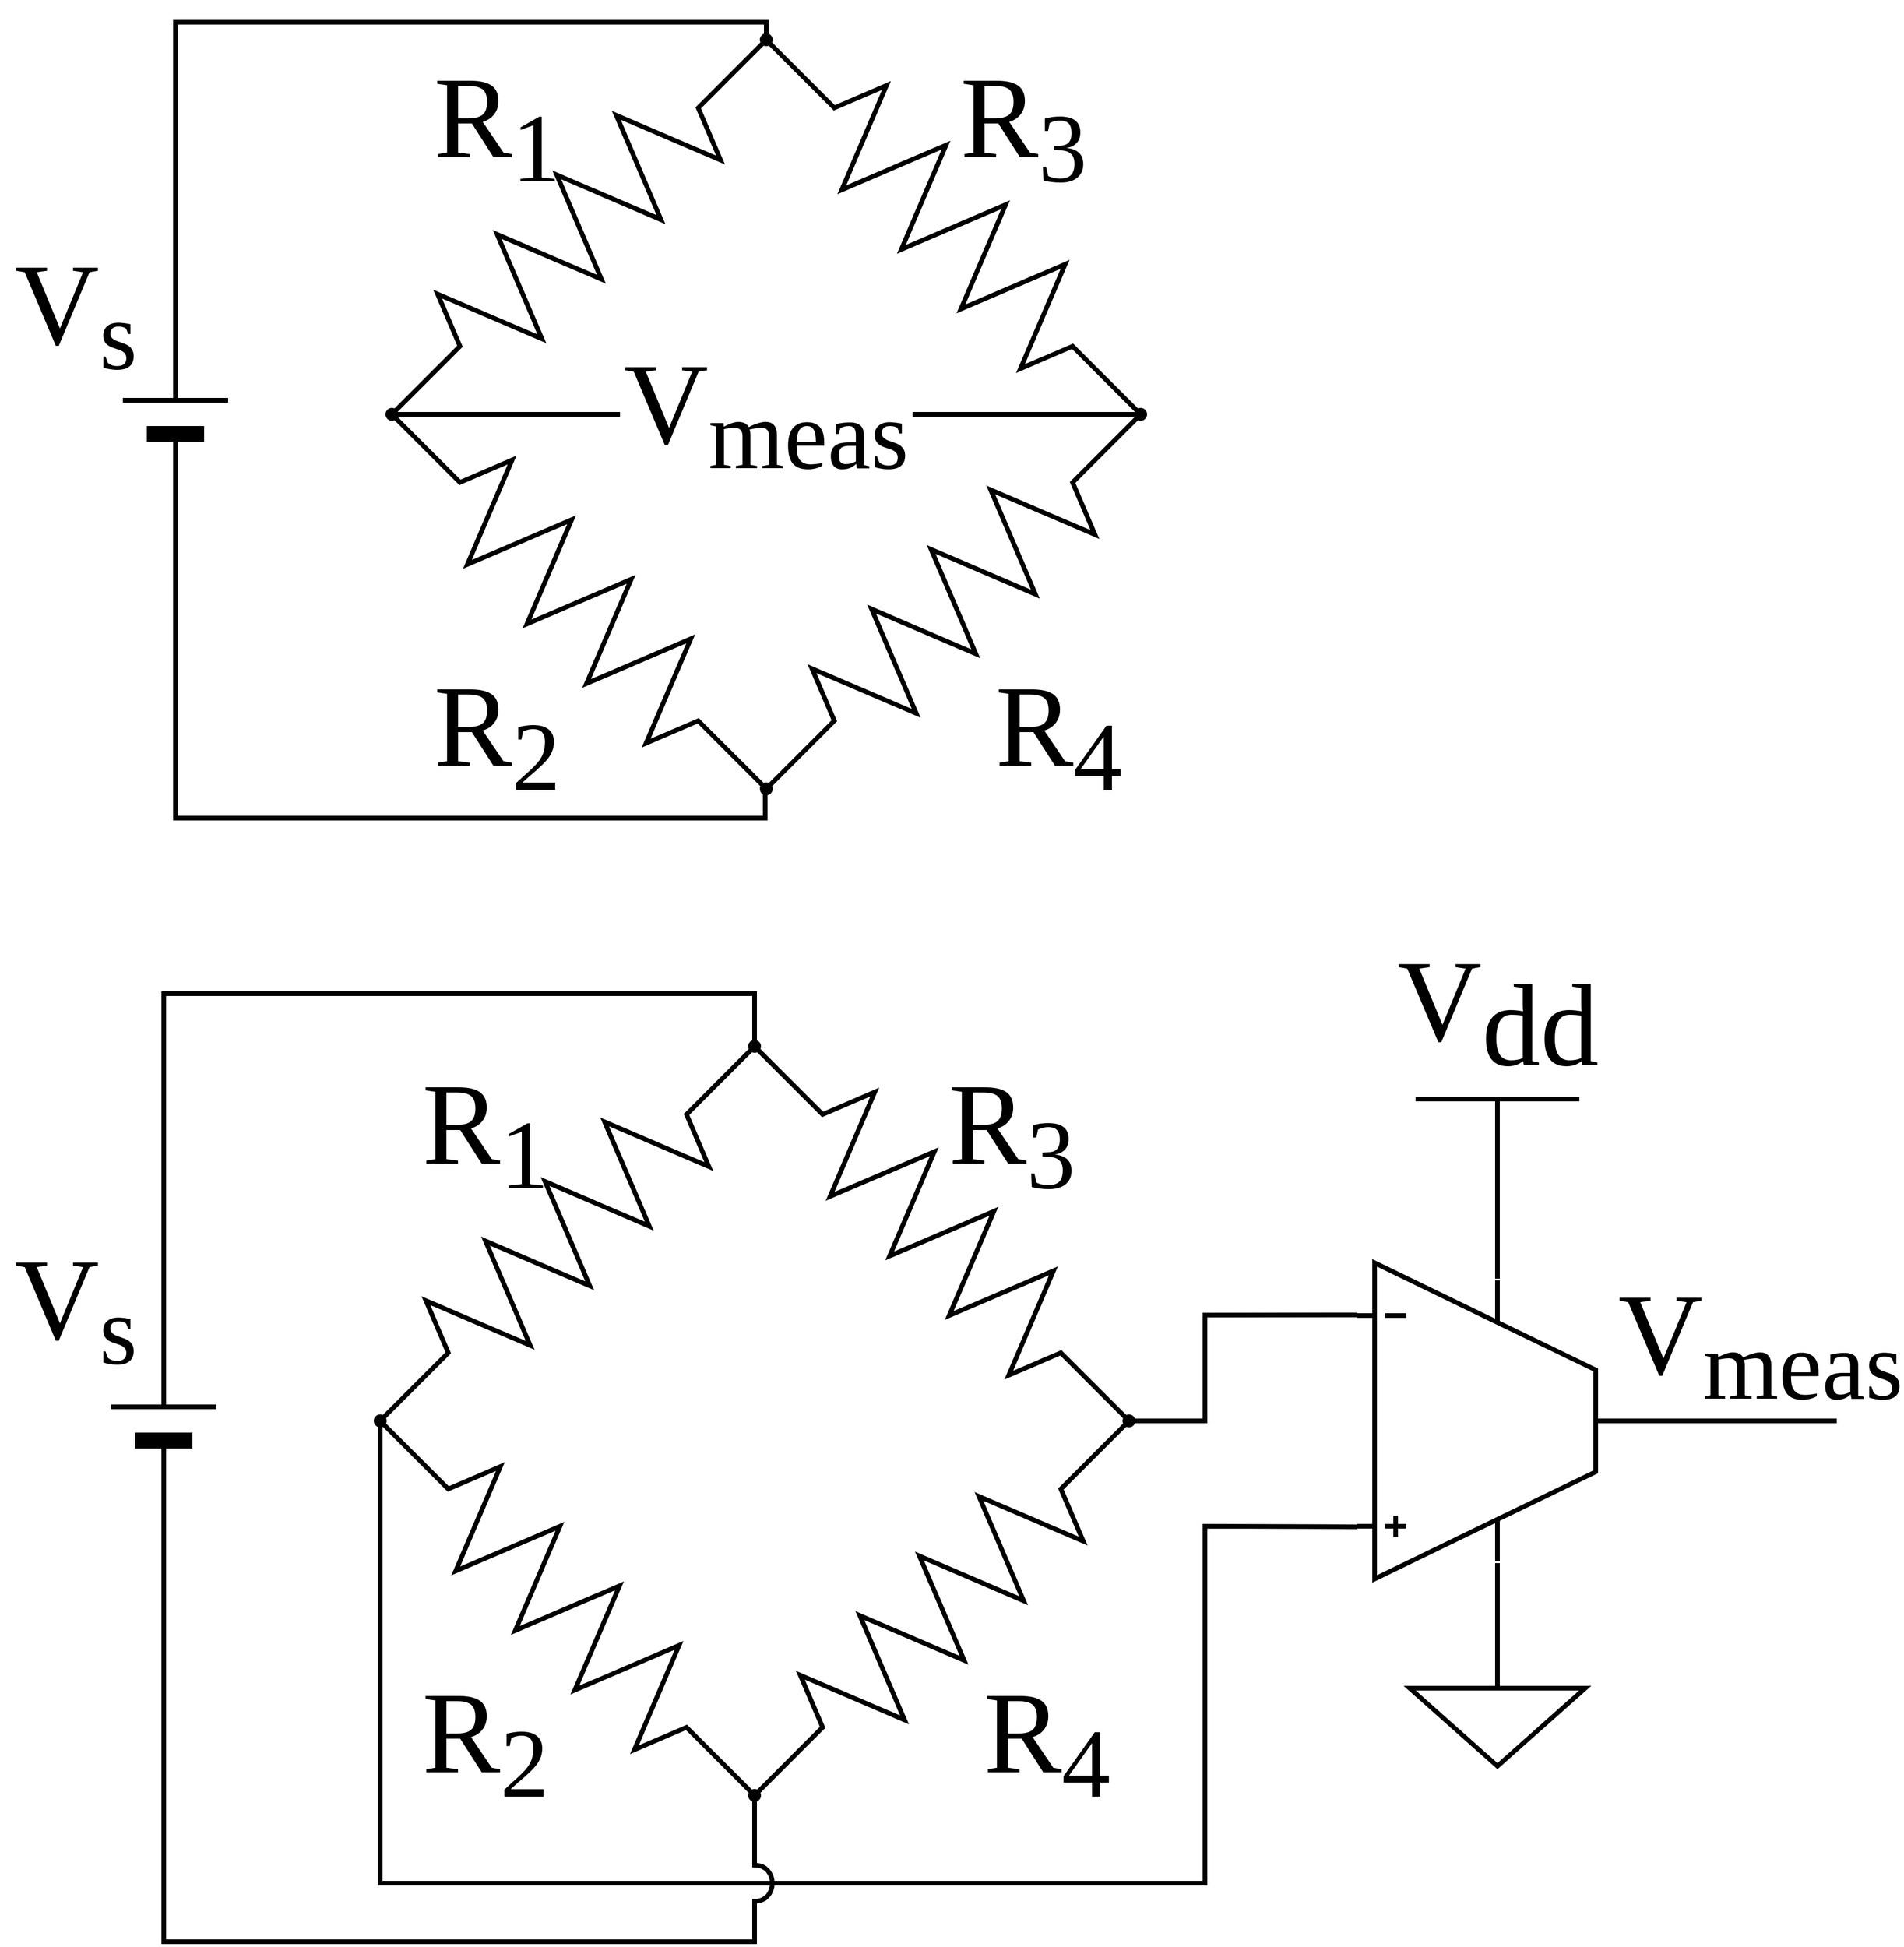 <mxfile version="22.0.2" type="device">
  <diagram name="Page-1" id="6PJMr7kjuhAtTIpEn589">
    <mxGraphModel dx="2200" dy="2654" grid="1" gridSize="10" guides="1" tooltips="1" connect="1" arrows="1" fold="1" page="1" pageScale="1" pageWidth="1100" pageHeight="850" math="0" shadow="0">
      <root>
        <mxCell id="0" />
        <mxCell id="1" parent="0" />
        <mxCell id="yhVZFN4sOOWPyYo3yo3H-2" value="" style="pointerEvents=1;verticalLabelPosition=bottom;shadow=0;dashed=0;align=center;html=1;verticalAlign=top;shape=mxgraph.electrical.resistors.resistor_2;strokeWidth=4;direction=south;rotation=45;" parent="1" vertex="1">
          <mxGeometry x="470" y="10" width="90" height="450" as="geometry" />
        </mxCell>
        <mxCell id="yhVZFN4sOOWPyYo3yo3H-3" value="" style="pointerEvents=1;verticalLabelPosition=bottom;shadow=0;dashed=0;align=center;html=1;verticalAlign=top;shape=mxgraph.electrical.resistors.resistor_2;strokeWidth=4;direction=south;rotation=-45;" parent="1" vertex="1">
          <mxGeometry x="470" y="330" width="90" height="450" as="geometry" />
        </mxCell>
        <mxCell id="yhVZFN4sOOWPyYo3yo3H-4" value="" style="pointerEvents=1;verticalLabelPosition=bottom;shadow=0;dashed=0;align=center;html=1;verticalAlign=top;shape=mxgraph.electrical.resistors.resistor_2;strokeWidth=4;direction=south;rotation=135;" parent="1" vertex="1">
          <mxGeometry x="790" y="10" width="90" height="450" as="geometry" />
        </mxCell>
        <mxCell id="yhVZFN4sOOWPyYo3yo3H-5" value="" style="pointerEvents=1;verticalLabelPosition=bottom;shadow=0;dashed=0;align=center;html=1;verticalAlign=top;shape=mxgraph.electrical.resistors.resistor_2;strokeWidth=4;direction=south;rotation=45;" parent="1" vertex="1">
          <mxGeometry x="790" y="330" width="90" height="450" as="geometry" />
        </mxCell>
        <mxCell id="yhVZFN4sOOWPyYo3yo3H-6" value="" style="ellipse;whiteSpace=wrap;html=1;aspect=fixed;fillColor=#000000;" parent="1" vertex="1">
          <mxGeometry x="670" y="70" width="10" height="10" as="geometry" />
        </mxCell>
        <mxCell id="yhVZFN4sOOWPyYo3yo3H-8" value="" style="ellipse;whiteSpace=wrap;html=1;aspect=fixed;fillColor=#000000;" parent="1" vertex="1">
          <mxGeometry x="350" y="390" width="10" height="10" as="geometry" />
        </mxCell>
        <mxCell id="yhVZFN4sOOWPyYo3yo3H-9" value="" style="ellipse;whiteSpace=wrap;html=1;aspect=fixed;fillColor=#000000;" parent="1" vertex="1">
          <mxGeometry x="670" y="710" width="10" height="10" as="geometry" />
        </mxCell>
        <mxCell id="yhVZFN4sOOWPyYo3yo3H-10" value="" style="ellipse;whiteSpace=wrap;html=1;aspect=fixed;fillColor=#000000;" parent="1" vertex="1">
          <mxGeometry x="990" y="390" width="10" height="10" as="geometry" />
        </mxCell>
        <mxCell id="yhVZFN4sOOWPyYo3yo3H-11" value="" style="verticalLabelPosition=bottom;shadow=0;dashed=0;align=center;html=1;verticalAlign=top;shape=mxgraph.electrical.abstract.ota_1;strokeWidth=4;" parent="1" vertex="1">
          <mxGeometry x="1190" y="260" width="300" height="270" as="geometry" />
        </mxCell>
        <mxCell id="yhVZFN4sOOWPyYo3yo3H-12" value="" style="endArrow=none;html=1;rounded=0;exitX=0.5;exitY=1;exitDx=0;exitDy=0;entryX=0;entryY=0.835;entryDx=0;entryDy=0;entryPerimeter=0;strokeWidth=4;" parent="1" source="yhVZFN4sOOWPyYo3yo3H-8" target="yhVZFN4sOOWPyYo3yo3H-11" edge="1">
          <mxGeometry width="50" height="50" relative="1" as="geometry">
            <mxPoint x="700" y="460" as="sourcePoint" />
            <mxPoint x="750" y="410" as="targetPoint" />
            <Array as="points">
              <mxPoint x="355" y="790" />
              <mxPoint x="1060" y="790" />
              <mxPoint x="1060" y="485" />
            </Array>
          </mxGeometry>
        </mxCell>
        <mxCell id="yhVZFN4sOOWPyYo3yo3H-13" style="edgeStyle=orthogonalEdgeStyle;rounded=0;orthogonalLoop=1;jettySize=auto;html=1;exitX=1;exitY=0.5;exitDx=0;exitDy=0;entryX=0;entryY=0.165;entryDx=0;entryDy=0;entryPerimeter=0;endArrow=none;endFill=0;strokeWidth=4;" parent="1" source="yhVZFN4sOOWPyYo3yo3H-10" target="yhVZFN4sOOWPyYo3yo3H-11" edge="1">
          <mxGeometry relative="1" as="geometry">
            <Array as="points">
              <mxPoint x="1060" y="395" />
              <mxPoint x="1060" y="305" />
            </Array>
          </mxGeometry>
        </mxCell>
        <mxCell id="yhVZFN4sOOWPyYo3yo3H-14" value="" style="verticalLabelPosition=bottom;shadow=0;dashed=0;align=center;fillColor=strokeColor;html=1;verticalAlign=top;strokeWidth=4;shape=mxgraph.electrical.miscellaneous.monocell_battery;rotation=-90;" parent="1" vertex="1">
          <mxGeometry x="50" y="350" width="240" height="90" as="geometry" />
        </mxCell>
        <mxCell id="yhVZFN4sOOWPyYo3yo3H-15" value="" style="endArrow=none;html=1;rounded=0;exitX=0;exitY=0.5;exitDx=0;exitDy=0;entryX=0.5;entryY=1;entryDx=0;entryDy=0;strokeWidth=4;exitPerimeter=0;edgeStyle=orthogonalEdgeStyle;jumpStyle=arc;jumpSize=25;" parent="1" source="yhVZFN4sOOWPyYo3yo3H-14" target="yhVZFN4sOOWPyYo3yo3H-9" edge="1">
          <mxGeometry width="50" height="50" relative="1" as="geometry">
            <mxPoint x="365" y="410" as="sourcePoint" />
            <mxPoint x="1200" y="495" as="targetPoint" />
            <Array as="points">
              <mxPoint x="170" y="840" />
              <mxPoint x="675" y="840" />
            </Array>
          </mxGeometry>
        </mxCell>
        <mxCell id="yhVZFN4sOOWPyYo3yo3H-17" value="" style="endArrow=none;html=1;rounded=0;exitX=1;exitY=0.5;exitDx=0;exitDy=0;entryX=0.5;entryY=0;entryDx=0;entryDy=0;strokeWidth=4;exitPerimeter=0;edgeStyle=orthogonalEdgeStyle;jumpStyle=arc;jumpSize=25;" parent="1" source="yhVZFN4sOOWPyYo3yo3H-14" target="yhVZFN4sOOWPyYo3yo3H-6" edge="1">
          <mxGeometry width="50" height="50" relative="1" as="geometry">
            <mxPoint x="180" y="525" as="sourcePoint" />
            <mxPoint x="685" y="730" as="targetPoint" />
            <Array as="points">
              <mxPoint x="170" y="30" />
              <mxPoint x="675" y="30" />
            </Array>
          </mxGeometry>
        </mxCell>
        <mxCell id="yhVZFN4sOOWPyYo3yo3H-18" value="V&lt;sub style=&quot;font-size: 100px;&quot;&gt;dd&lt;/sub&gt;" style="verticalLabelPosition=top;verticalAlign=bottom;shape=mxgraph.electrical.signal_sources.vdd;shadow=0;dashed=0;align=center;strokeWidth=4;fontSize=100;html=1;flipV=1;fontFamily=cmu sans serif;" parent="1" vertex="1">
          <mxGeometry x="1240" y="120" width="140" height="80" as="geometry" />
        </mxCell>
        <mxCell id="yhVZFN4sOOWPyYo3yo3H-19" value="" style="endArrow=none;html=1;rounded=0;exitX=0.4;exitY=0.05;exitDx=0;exitDy=0;entryX=0.5;entryY=0;entryDx=0;entryDy=0;strokeWidth=4;exitPerimeter=0;edgeStyle=orthogonalEdgeStyle;jumpStyle=arc;jumpSize=25;entryPerimeter=0;" parent="1" source="yhVZFN4sOOWPyYo3yo3H-11" target="yhVZFN4sOOWPyYo3yo3H-18" edge="1">
          <mxGeometry width="50" height="50" relative="1" as="geometry">
            <mxPoint x="180" y="285" as="sourcePoint" />
            <mxPoint x="685" y="80" as="targetPoint" />
            <Array as="points">
              <mxPoint x="1310" y="200" />
            </Array>
          </mxGeometry>
        </mxCell>
        <mxCell id="yhVZFN4sOOWPyYo3yo3H-20" value="" style="pointerEvents=1;verticalLabelPosition=bottom;shadow=0;dashed=0;align=center;html=1;verticalAlign=top;shape=mxgraph.electrical.signal_sources.signal_ground;strokeWidth=4;" parent="1" vertex="1">
          <mxGeometry x="1235" y="590" width="150" height="100" as="geometry" />
        </mxCell>
        <mxCell id="yhVZFN4sOOWPyYo3yo3H-21" value="" style="endArrow=none;html=1;rounded=0;exitX=0.5;exitY=0;exitDx=0;exitDy=0;entryX=0.4;entryY=0.95;entryDx=0;entryDy=0;strokeWidth=4;exitPerimeter=0;edgeStyle=orthogonalEdgeStyle;jumpStyle=arc;jumpSize=25;entryPerimeter=0;" parent="1" source="yhVZFN4sOOWPyYo3yo3H-20" target="yhVZFN4sOOWPyYo3yo3H-11" edge="1">
          <mxGeometry width="50" height="50" relative="1" as="geometry">
            <mxPoint x="1320" y="283" as="sourcePoint" />
            <mxPoint x="1320" y="210" as="targetPoint" />
            <Array as="points" />
          </mxGeometry>
        </mxCell>
        <mxCell id="yhVZFN4sOOWPyYo3yo3H-22" style="edgeStyle=orthogonalEdgeStyle;rounded=0;orthogonalLoop=1;jettySize=auto;html=1;exitX=1;exitY=0.5;exitDx=0;exitDy=0;endArrow=none;endFill=0;strokeWidth=4;exitPerimeter=0;" parent="1" source="yhVZFN4sOOWPyYo3yo3H-11" edge="1">
          <mxGeometry relative="1" as="geometry">
            <mxPoint x="1010" y="405" as="sourcePoint" />
            <mxPoint x="1600" y="395" as="targetPoint" />
            <Array as="points">
              <mxPoint x="1540" y="395" />
              <mxPoint x="1540" y="395" />
            </Array>
          </mxGeometry>
        </mxCell>
        <mxCell id="yhVZFN4sOOWPyYo3yo3H-23" value="&lt;font face=&quot;cmu sans serif&quot;&gt;&lt;span style=&quot;font-size: 100px;&quot;&gt;R&lt;sub&gt;3&lt;/sub&gt;&lt;/span&gt;&lt;/font&gt;" style="text;html=1;strokeColor=none;fillColor=none;align=center;verticalAlign=middle;whiteSpace=wrap;rounded=0;" parent="1" vertex="1">
          <mxGeometry x="830" y="90" width="130" height="120" as="geometry" />
        </mxCell>
        <mxCell id="yhVZFN4sOOWPyYo3yo3H-25" value="&lt;font face=&quot;cmu sans serif&quot;&gt;&lt;span style=&quot;font-size: 100px;&quot;&gt;R&lt;sub&gt;4&lt;/sub&gt;&lt;/span&gt;&lt;/font&gt;" style="text;html=1;strokeColor=none;fillColor=none;align=center;verticalAlign=middle;whiteSpace=wrap;rounded=0;" parent="1" vertex="1">
          <mxGeometry x="860" y="610" width="130" height="120" as="geometry" />
        </mxCell>
        <mxCell id="yhVZFN4sOOWPyYo3yo3H-26" value="&lt;font face=&quot;cmu sans serif&quot;&gt;&lt;span style=&quot;font-size: 100px;&quot;&gt;R&lt;sub&gt;2&lt;/sub&gt;&lt;/span&gt;&lt;/font&gt;" style="text;html=1;strokeColor=none;fillColor=none;align=center;verticalAlign=middle;whiteSpace=wrap;rounded=0;" parent="1" vertex="1">
          <mxGeometry x="380" y="610" width="130" height="120" as="geometry" />
        </mxCell>
        <mxCell id="yhVZFN4sOOWPyYo3yo3H-27" value="&lt;font face=&quot;cmu sans serif&quot;&gt;&lt;span style=&quot;font-size: 100px;&quot;&gt;R&lt;sub&gt;1&lt;/sub&gt;&lt;/span&gt;&lt;/font&gt;" style="text;html=1;strokeColor=none;fillColor=none;align=center;verticalAlign=middle;whiteSpace=wrap;rounded=0;" parent="1" vertex="1">
          <mxGeometry x="380" y="90" width="130" height="120" as="geometry" />
        </mxCell>
        <mxCell id="yhVZFN4sOOWPyYo3yo3H-28" value="&lt;font face=&quot;cmu sans serif&quot;&gt;&lt;span style=&quot;font-size: 100px;&quot;&gt;V&lt;sub&gt;meas&lt;/sub&gt;&lt;/span&gt;&lt;/font&gt;" style="text;html=1;strokeColor=none;fillColor=none;align=center;verticalAlign=middle;whiteSpace=wrap;rounded=0;" parent="1" vertex="1">
          <mxGeometry x="1470" y="270" width="130" height="120" as="geometry" />
        </mxCell>
        <mxCell id="yhVZFN4sOOWPyYo3yo3H-29" value="" style="pointerEvents=1;verticalLabelPosition=bottom;shadow=0;dashed=0;align=center;html=1;verticalAlign=top;shape=mxgraph.electrical.resistors.resistor_2;strokeWidth=4;direction=south;rotation=45;" parent="1" vertex="1">
          <mxGeometry x="480" y="-850" width="90" height="450" as="geometry" />
        </mxCell>
        <mxCell id="yhVZFN4sOOWPyYo3yo3H-30" value="" style="pointerEvents=1;verticalLabelPosition=bottom;shadow=0;dashed=0;align=center;html=1;verticalAlign=top;shape=mxgraph.electrical.resistors.resistor_2;strokeWidth=4;direction=south;rotation=-45;" parent="1" vertex="1">
          <mxGeometry x="480" y="-530" width="90" height="450" as="geometry" />
        </mxCell>
        <mxCell id="yhVZFN4sOOWPyYo3yo3H-31" value="" style="pointerEvents=1;verticalLabelPosition=bottom;shadow=0;dashed=0;align=center;html=1;verticalAlign=top;shape=mxgraph.electrical.resistors.resistor_2;strokeWidth=4;direction=south;rotation=135;" parent="1" vertex="1">
          <mxGeometry x="800" y="-850" width="90" height="450" as="geometry" />
        </mxCell>
        <mxCell id="yhVZFN4sOOWPyYo3yo3H-32" value="" style="pointerEvents=1;verticalLabelPosition=bottom;shadow=0;dashed=0;align=center;html=1;verticalAlign=top;shape=mxgraph.electrical.resistors.resistor_2;strokeWidth=4;direction=south;rotation=45;" parent="1" vertex="1">
          <mxGeometry x="800" y="-530" width="90" height="450" as="geometry" />
        </mxCell>
        <mxCell id="yhVZFN4sOOWPyYo3yo3H-33" value="" style="ellipse;whiteSpace=wrap;html=1;aspect=fixed;fillColor=#000000;" parent="1" vertex="1">
          <mxGeometry x="680" y="-790" width="10" height="10" as="geometry" />
        </mxCell>
        <mxCell id="yhVZFN4sOOWPyYo3yo3H-34" value="" style="ellipse;whiteSpace=wrap;html=1;aspect=fixed;fillColor=#000000;" parent="1" vertex="1">
          <mxGeometry x="360" y="-470" width="10" height="10" as="geometry" />
        </mxCell>
        <mxCell id="yhVZFN4sOOWPyYo3yo3H-35" value="" style="ellipse;whiteSpace=wrap;html=1;aspect=fixed;fillColor=#000000;" parent="1" vertex="1">
          <mxGeometry x="680" y="-150" width="10" height="10" as="geometry" />
        </mxCell>
        <mxCell id="yhVZFN4sOOWPyYo3yo3H-36" value="" style="ellipse;whiteSpace=wrap;html=1;aspect=fixed;fillColor=#000000;" parent="1" vertex="1">
          <mxGeometry x="1000" y="-470" width="10" height="10" as="geometry" />
        </mxCell>
        <mxCell id="yhVZFN4sOOWPyYo3yo3H-39" style="edgeStyle=orthogonalEdgeStyle;rounded=0;orthogonalLoop=1;jettySize=auto;html=1;exitX=0;exitY=0.5;exitDx=0;exitDy=0;endArrow=none;endFill=0;strokeWidth=4;entryX=1;entryY=0.5;entryDx=0;entryDy=0;" parent="1" source="yhVZFN4sOOWPyYo3yo3H-36" target="yhVZFN4sOOWPyYo3yo3H-52" edge="1">
          <mxGeometry relative="1" as="geometry">
            <Array as="points">
              <mxPoint x="820" y="-465" />
              <mxPoint x="820" y="-465" />
            </Array>
            <mxPoint x="840" y="-465" as="targetPoint" />
          </mxGeometry>
        </mxCell>
        <mxCell id="yhVZFN4sOOWPyYo3yo3H-40" value="" style="verticalLabelPosition=bottom;shadow=0;dashed=0;align=center;fillColor=strokeColor;html=1;verticalAlign=top;strokeWidth=4;shape=mxgraph.electrical.miscellaneous.monocell_battery;rotation=-90;" parent="1" vertex="1">
          <mxGeometry x="60" y="-510" width="240" height="90" as="geometry" />
        </mxCell>
        <mxCell id="yhVZFN4sOOWPyYo3yo3H-41" value="" style="endArrow=none;html=1;rounded=0;exitX=0;exitY=0.5;exitDx=0;exitDy=0;entryX=1;entryY=0.5;entryDx=0;entryDy=0;strokeWidth=4;exitPerimeter=0;edgeStyle=orthogonalEdgeStyle;jumpStyle=arc;jumpSize=25;entryPerimeter=0;" parent="1" source="yhVZFN4sOOWPyYo3yo3H-40" target="yhVZFN4sOOWPyYo3yo3H-30" edge="1">
          <mxGeometry width="50" height="50" relative="1" as="geometry">
            <mxPoint x="375" y="-450" as="sourcePoint" />
            <mxPoint x="1210" y="-365" as="targetPoint" />
            <Array as="points">
              <mxPoint x="180" y="-120" />
              <mxPoint x="684" y="-120" />
            </Array>
          </mxGeometry>
        </mxCell>
        <mxCell id="yhVZFN4sOOWPyYo3yo3H-42" value="" style="endArrow=none;html=1;rounded=0;exitX=1;exitY=0.5;exitDx=0;exitDy=0;entryX=0.5;entryY=0;entryDx=0;entryDy=0;strokeWidth=4;exitPerimeter=0;edgeStyle=orthogonalEdgeStyle;jumpStyle=arc;jumpSize=25;" parent="1" source="yhVZFN4sOOWPyYo3yo3H-40" target="yhVZFN4sOOWPyYo3yo3H-33" edge="1">
          <mxGeometry width="50" height="50" relative="1" as="geometry">
            <mxPoint x="190" y="-335" as="sourcePoint" />
            <mxPoint x="695" y="-130" as="targetPoint" />
            <Array as="points">
              <mxPoint x="180" y="-800" />
              <mxPoint x="685" y="-800" />
            </Array>
          </mxGeometry>
        </mxCell>
        <mxCell id="yhVZFN4sOOWPyYo3yo3H-48" value="&lt;font face=&quot;cmu sans serif&quot;&gt;&lt;span style=&quot;font-size: 100px;&quot;&gt;R&lt;sub&gt;3&lt;/sub&gt;&lt;/span&gt;&lt;/font&gt;" style="text;html=1;strokeColor=none;fillColor=none;align=center;verticalAlign=middle;whiteSpace=wrap;rounded=0;" parent="1" vertex="1">
          <mxGeometry x="840" y="-770" width="130" height="120" as="geometry" />
        </mxCell>
        <mxCell id="yhVZFN4sOOWPyYo3yo3H-49" value="&lt;font face=&quot;cmu sans serif&quot;&gt;&lt;span style=&quot;font-size: 100px;&quot;&gt;R&lt;sub&gt;4&lt;/sub&gt;&lt;/span&gt;&lt;/font&gt;" style="text;html=1;strokeColor=none;fillColor=none;align=center;verticalAlign=middle;whiteSpace=wrap;rounded=0;" parent="1" vertex="1">
          <mxGeometry x="870" y="-250" width="130" height="120" as="geometry" />
        </mxCell>
        <mxCell id="yhVZFN4sOOWPyYo3yo3H-50" value="&lt;font face=&quot;cmu sans serif&quot;&gt;&lt;span style=&quot;font-size: 100px;&quot;&gt;R&lt;sub&gt;2&lt;/sub&gt;&lt;/span&gt;&lt;/font&gt;" style="text;html=1;strokeColor=none;fillColor=none;align=center;verticalAlign=middle;whiteSpace=wrap;rounded=0;" parent="1" vertex="1">
          <mxGeometry x="390" y="-250" width="130" height="120" as="geometry" />
        </mxCell>
        <mxCell id="yhVZFN4sOOWPyYo3yo3H-51" value="&lt;font face=&quot;cmu sans serif&quot;&gt;&lt;span style=&quot;font-size: 100px;&quot;&gt;R&lt;sub&gt;1&lt;/sub&gt;&lt;/span&gt;&lt;/font&gt;" style="text;html=1;strokeColor=none;fillColor=none;align=center;verticalAlign=middle;whiteSpace=wrap;rounded=0;" parent="1" vertex="1">
          <mxGeometry x="390" y="-770" width="130" height="120" as="geometry" />
        </mxCell>
        <mxCell id="yhVZFN4sOOWPyYo3yo3H-52" value="&lt;font face=&quot;cmu sans serif&quot;&gt;&lt;span style=&quot;font-size: 100px;&quot;&gt;V&lt;sub&gt;meas&lt;/sub&gt;&lt;/span&gt;&lt;/font&gt;" style="text;html=1;strokeColor=none;fillColor=none;align=center;verticalAlign=middle;whiteSpace=wrap;rounded=0;" parent="1" vertex="1">
          <mxGeometry x="560" y="-525" width="250" height="120" as="geometry" />
        </mxCell>
        <mxCell id="yhVZFN4sOOWPyYo3yo3H-53" style="edgeStyle=orthogonalEdgeStyle;rounded=0;orthogonalLoop=1;jettySize=auto;html=1;endArrow=none;endFill=0;strokeWidth=4;entryX=1;entryY=0.5;entryDx=0;entryDy=0;exitX=0;exitY=0.5;exitDx=0;exitDy=0;" parent="1" source="yhVZFN4sOOWPyYo3yo3H-52" target="yhVZFN4sOOWPyYo3yo3H-34" edge="1">
          <mxGeometry relative="1" as="geometry">
            <Array as="points" />
            <mxPoint x="560" y="-465" as="sourcePoint" />
            <mxPoint x="370" y="-465.42" as="targetPoint" />
          </mxGeometry>
        </mxCell>
        <mxCell id="2" value="&lt;font face=&quot;cmu sans serif&quot;&gt;&lt;span style=&quot;font-size: 100px;&quot;&gt;V&lt;sub&gt;s&lt;/sub&gt;&lt;/span&gt;&lt;/font&gt;" style="text;html=1;strokeColor=none;fillColor=none;align=center;verticalAlign=middle;whiteSpace=wrap;rounded=0;" parent="1" vertex="1">
          <mxGeometry x="30" y="-610" width="130" height="120" as="geometry" />
        </mxCell>
        <mxCell id="3" value="&lt;font face=&quot;cmu sans serif&quot;&gt;&lt;span style=&quot;font-size: 100px;&quot;&gt;V&lt;sub&gt;s&lt;/sub&gt;&lt;/span&gt;&lt;/font&gt;" style="text;html=1;strokeColor=none;fillColor=none;align=center;verticalAlign=middle;whiteSpace=wrap;rounded=0;" parent="1" vertex="1">
          <mxGeometry x="30" y="240" width="130" height="120" as="geometry" />
        </mxCell>
      </root>
    </mxGraphModel>
  </diagram>
</mxfile>
